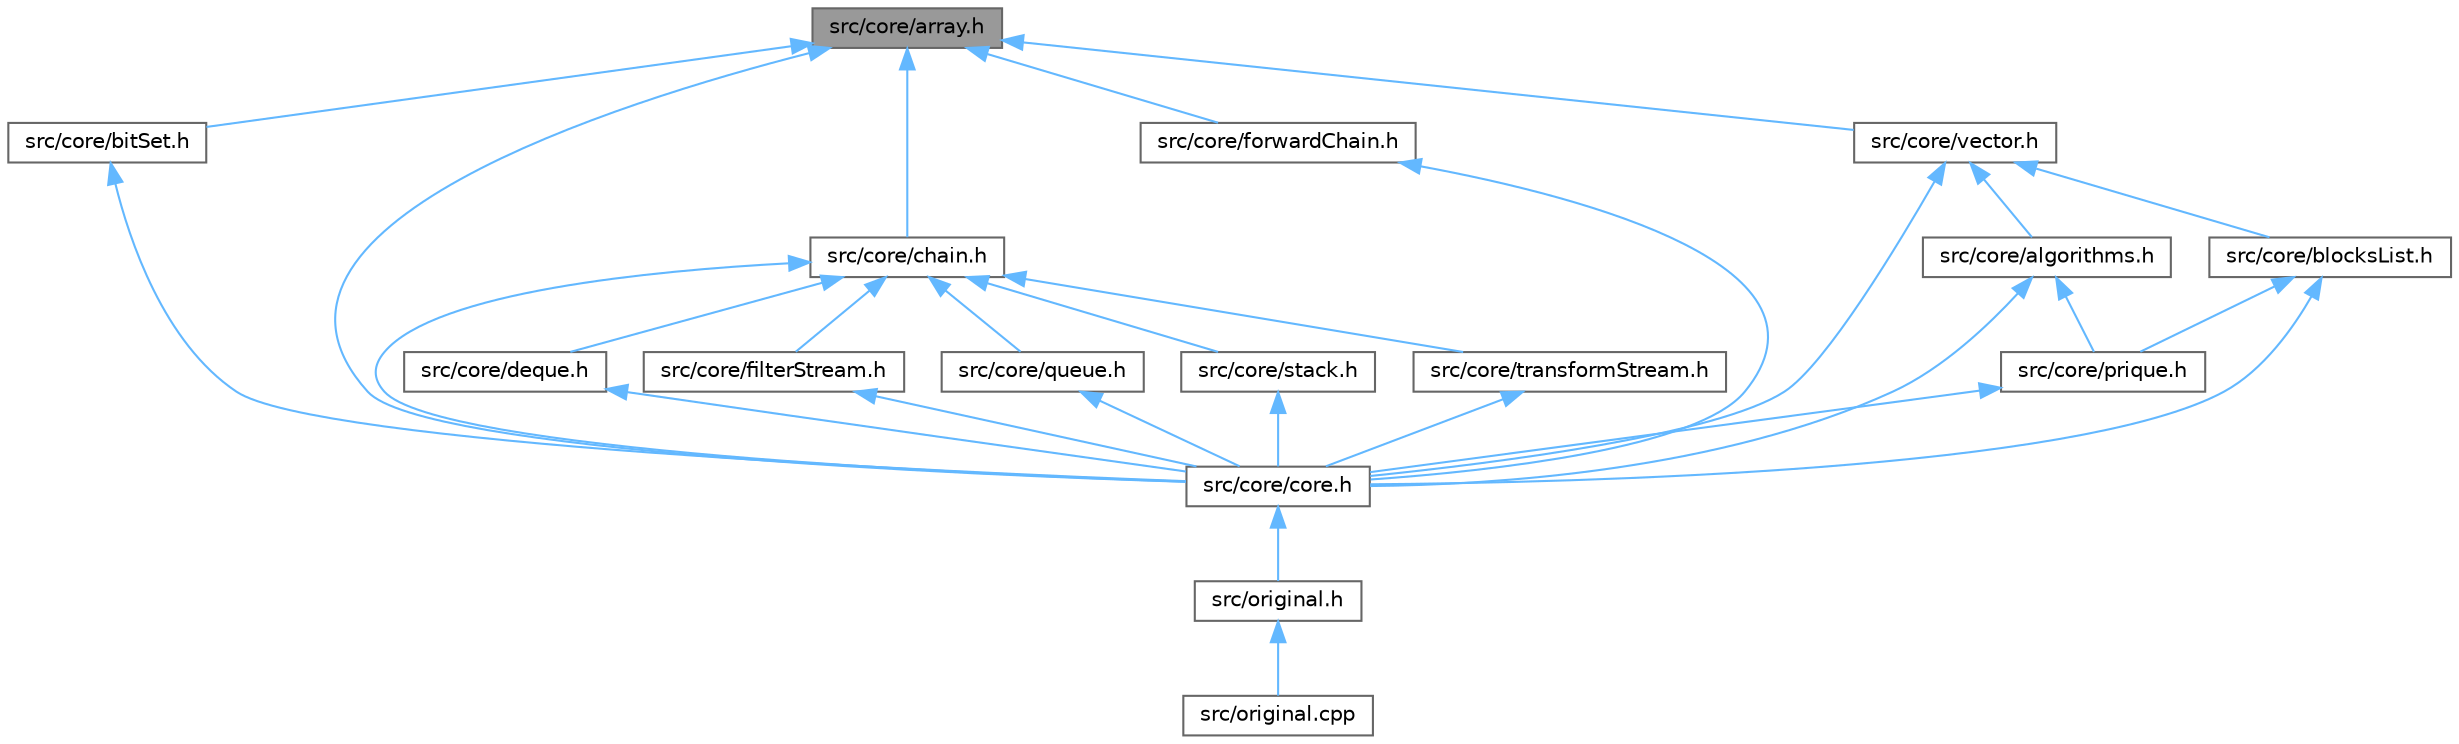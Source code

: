 digraph "src/core/array.h"
{
 // LATEX_PDF_SIZE
  bgcolor="transparent";
  edge [fontname=Helvetica,fontsize=10,labelfontname=Helvetica,labelfontsize=10];
  node [fontname=Helvetica,fontsize=10,shape=box,height=0.2,width=0.4];
  Node1 [id="Node000001",label="src/core/array.h",height=0.2,width=0.4,color="gray40", fillcolor="grey60", style="filled", fontcolor="black",tooltip="Provides the array class for a fixed-size container with random access."];
  Node1 -> Node2 [id="edge1_Node000001_Node000002",dir="back",color="steelblue1",style="solid",tooltip=" "];
  Node2 [id="Node000002",label="src/core/bitSet.h",height=0.2,width=0.4,color="grey40", fillcolor="white", style="filled",URL="$bit_set_8h.html",tooltip="BitSet class declaration."];
  Node2 -> Node3 [id="edge2_Node000002_Node000003",dir="back",color="steelblue1",style="solid",tooltip=" "];
  Node3 [id="Node000003",label="src/core/core.h",height=0.2,width=0.4,color="grey40", fillcolor="white", style="filled",URL="$core_8h.html",tooltip="Core module header file."];
  Node3 -> Node4 [id="edge3_Node000003_Node000004",dir="back",color="steelblue1",style="solid",tooltip=" "];
  Node4 [id="Node000004",label="src/original.h",height=0.2,width=0.4,color="grey40", fillcolor="white", style="filled",URL="$original_8h.html",tooltip="Main header file for Original."];
  Node4 -> Node5 [id="edge4_Node000004_Node000005",dir="back",color="steelblue1",style="solid",tooltip=" "];
  Node5 [id="Node000005",label="src/original.cpp",height=0.2,width=0.4,color="grey40", fillcolor="white", style="filled",URL="$original_8cpp.html",tooltip="Original Library main file."];
  Node1 -> Node6 [id="edge5_Node000001_Node000006",dir="back",color="steelblue1",style="solid",tooltip=" "];
  Node6 [id="Node000006",label="src/core/chain.h",height=0.2,width=0.4,color="grey40", fillcolor="white", style="filled",URL="$chain_8h.html",tooltip="Non-cyclic doubly linked list implementation."];
  Node6 -> Node3 [id="edge6_Node000006_Node000003",dir="back",color="steelblue1",style="solid",tooltip=" "];
  Node6 -> Node7 [id="edge7_Node000006_Node000007",dir="back",color="steelblue1",style="solid",tooltip=" "];
  Node7 [id="Node000007",label="src/core/deque.h",height=0.2,width=0.4,color="grey40", fillcolor="white", style="filled",URL="$deque_8h.html",tooltip="Double-ended queue (deque) container adapter implementation."];
  Node7 -> Node3 [id="edge8_Node000007_Node000003",dir="back",color="steelblue1",style="solid",tooltip=" "];
  Node6 -> Node8 [id="edge9_Node000006_Node000008",dir="back",color="steelblue1",style="solid",tooltip=" "];
  Node8 [id="Node000008",label="src/core/filterStream.h",height=0.2,width=0.4,color="grey40", fillcolor="white", style="filled",URL="$filter_stream_8h.html",tooltip="Composite filter operations with logical chaining."];
  Node8 -> Node3 [id="edge10_Node000008_Node000003",dir="back",color="steelblue1",style="solid",tooltip=" "];
  Node6 -> Node9 [id="edge11_Node000006_Node000009",dir="back",color="steelblue1",style="solid",tooltip=" "];
  Node9 [id="Node000009",label="src/core/queue.h",height=0.2,width=0.4,color="grey40", fillcolor="white", style="filled",URL="$queue_8h.html",tooltip="Queue container adapter implementation."];
  Node9 -> Node3 [id="edge12_Node000009_Node000003",dir="back",color="steelblue1",style="solid",tooltip=" "];
  Node6 -> Node10 [id="edge13_Node000006_Node000010",dir="back",color="steelblue1",style="solid",tooltip=" "];
  Node10 [id="Node000010",label="src/core/stack.h",height=0.2,width=0.4,color="grey40", fillcolor="white", style="filled",URL="$stack_8h.html",tooltip="Stack container adapter implementation."];
  Node10 -> Node3 [id="edge14_Node000010_Node000003",dir="back",color="steelblue1",style="solid",tooltip=" "];
  Node6 -> Node11 [id="edge15_Node000006_Node000011",dir="back",color="steelblue1",style="solid",tooltip=" "];
  Node11 [id="Node000011",label="src/core/transformStream.h",height=0.2,width=0.4,color="grey40", fillcolor="white", style="filled",URL="$transform_stream_8h.html",tooltip="Transform pipeline composition and execution."];
  Node11 -> Node3 [id="edge16_Node000011_Node000003",dir="back",color="steelblue1",style="solid",tooltip=" "];
  Node1 -> Node3 [id="edge17_Node000001_Node000003",dir="back",color="steelblue1",style="solid",tooltip=" "];
  Node1 -> Node12 [id="edge18_Node000001_Node000012",dir="back",color="steelblue1",style="solid",tooltip=" "];
  Node12 [id="Node000012",label="src/core/forwardChain.h",height=0.2,width=0.4,color="grey40", fillcolor="white", style="filled",URL="$forward_chain_8h.html",tooltip="Non-cyclic singly linked list implementation."];
  Node12 -> Node3 [id="edge19_Node000012_Node000003",dir="back",color="steelblue1",style="solid",tooltip=" "];
  Node1 -> Node13 [id="edge20_Node000001_Node000013",dir="back",color="steelblue1",style="solid",tooltip=" "];
  Node13 [id="Node000013",label="src/core/vector.h",height=0.2,width=0.4,color="grey40", fillcolor="white", style="filled",URL="$vector_8h.html",tooltip="Dynamic array container with automatic resizing."];
  Node13 -> Node14 [id="edge21_Node000013_Node000014",dir="back",color="steelblue1",style="solid",tooltip=" "];
  Node14 [id="Node000014",label="src/core/algorithms.h",height=0.2,width=0.4,color="grey40", fillcolor="white", style="filled",URL="$algorithms_8h.html",tooltip="Standard algorithm implementations for iterator-based containers."];
  Node14 -> Node3 [id="edge22_Node000014_Node000003",dir="back",color="steelblue1",style="solid",tooltip=" "];
  Node14 -> Node15 [id="edge23_Node000014_Node000015",dir="back",color="steelblue1",style="solid",tooltip=" "];
  Node15 [id="Node000015",label="src/core/prique.h",height=0.2,width=0.4,color="grey40", fillcolor="white", style="filled",URL="$prique_8h.html",tooltip="Priority queue container implementation."];
  Node15 -> Node3 [id="edge24_Node000015_Node000003",dir="back",color="steelblue1",style="solid",tooltip=" "];
  Node13 -> Node16 [id="edge25_Node000013_Node000016",dir="back",color="steelblue1",style="solid",tooltip=" "];
  Node16 [id="Node000016",label="src/core/blocksList.h",height=0.2,width=0.4,color="grey40", fillcolor="white", style="filled",URL="$blocks_list_8h.html",tooltip="A block-based list implementation."];
  Node16 -> Node3 [id="edge26_Node000016_Node000003",dir="back",color="steelblue1",style="solid",tooltip=" "];
  Node16 -> Node15 [id="edge27_Node000016_Node000015",dir="back",color="steelblue1",style="solid",tooltip=" "];
  Node13 -> Node3 [id="edge28_Node000013_Node000003",dir="back",color="steelblue1",style="solid",tooltip=" "];
}
